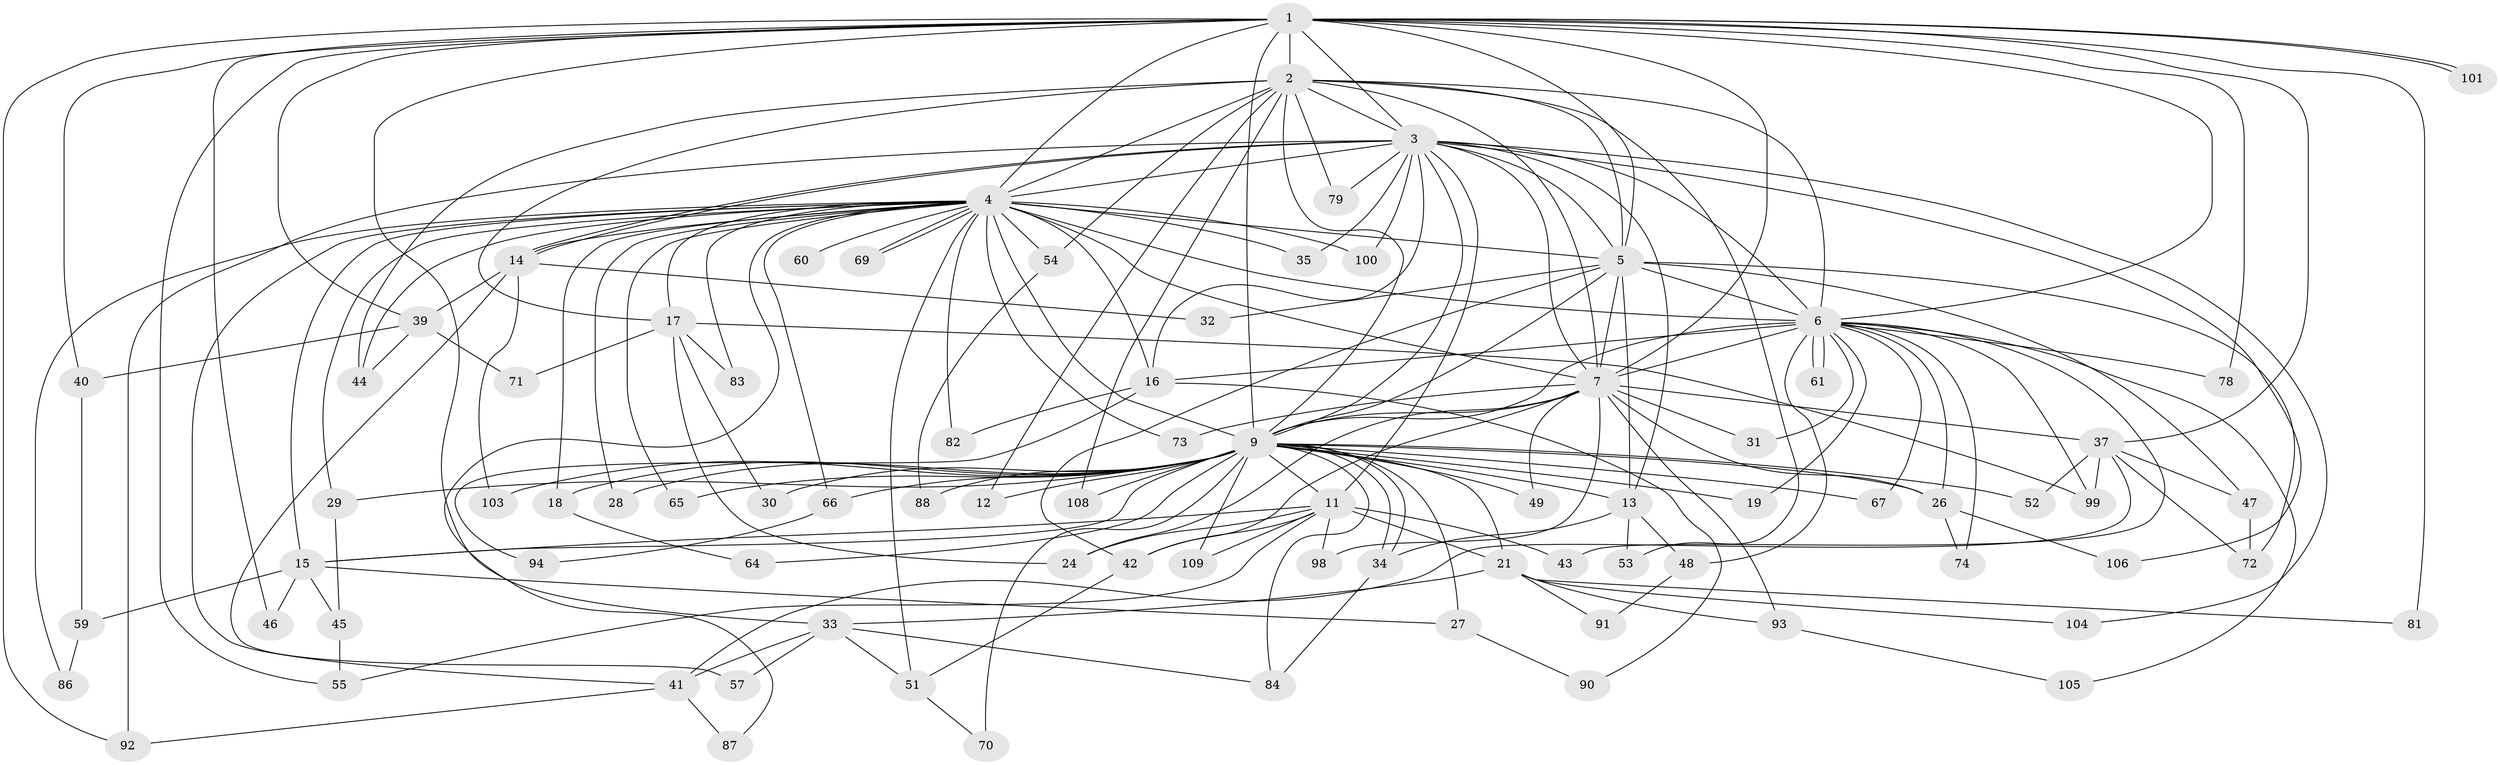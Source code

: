 // original degree distribution, {22: 0.009174311926605505, 18: 0.01834862385321101, 21: 0.009174311926605505, 26: 0.009174311926605505, 14: 0.009174311926605505, 23: 0.01834862385321101, 16: 0.009174311926605505, 24: 0.009174311926605505, 11: 0.009174311926605505, 2: 0.5412844036697247, 3: 0.21100917431192662, 5: 0.045871559633027525, 4: 0.05504587155963303, 6: 0.01834862385321101, 7: 0.01834862385321101, 8: 0.009174311926605505}
// Generated by graph-tools (version 1.1) at 2025/11/02/27/25 16:11:07]
// undirected, 84 vertices, 195 edges
graph export_dot {
graph [start="1"]
  node [color=gray90,style=filled];
  1 [super="+25"];
  2 [super="+77"];
  3 [super="+68"];
  4 [super="+8"];
  5 [super="+63"];
  6 [super="+62"];
  7 [super="+75"];
  9 [super="+10"];
  11 [super="+38"];
  12;
  13 [super="+20"];
  14 [super="+23"];
  15 [super="+22"];
  16 [super="+96"];
  17 [super="+102"];
  18;
  19;
  21 [super="+36"];
  24 [super="+89"];
  26 [super="+56"];
  27;
  28;
  29;
  30;
  31;
  32;
  33 [super="+76"];
  34 [super="+58"];
  35;
  37 [super="+85"];
  39;
  40;
  41 [super="+97"];
  42;
  43;
  44;
  45;
  46 [super="+50"];
  47 [super="+80"];
  48;
  49;
  51;
  52;
  53;
  54;
  55 [super="+95"];
  57;
  59;
  60;
  61;
  64;
  65;
  66;
  67;
  69;
  70;
  71;
  72;
  73;
  74;
  78;
  79;
  81;
  82;
  83;
  84 [super="+107"];
  86;
  87;
  88;
  90;
  91;
  92;
  93;
  94;
  98;
  99;
  100;
  101;
  103;
  104;
  105;
  106;
  108;
  109;
  1 -- 2 [weight=2];
  1 -- 3 [weight=2];
  1 -- 4 [weight=2];
  1 -- 5;
  1 -- 6;
  1 -- 7;
  1 -- 9 [weight=2];
  1 -- 33;
  1 -- 37;
  1 -- 39;
  1 -- 40;
  1 -- 46 [weight=2];
  1 -- 78;
  1 -- 81;
  1 -- 92;
  1 -- 101;
  1 -- 101;
  1 -- 55;
  2 -- 3;
  2 -- 4 [weight=2];
  2 -- 5 [weight=2];
  2 -- 6;
  2 -- 7;
  2 -- 9 [weight=2];
  2 -- 12;
  2 -- 17;
  2 -- 53;
  2 -- 54;
  2 -- 79;
  2 -- 108;
  2 -- 44;
  3 -- 4 [weight=2];
  3 -- 5;
  3 -- 6;
  3 -- 7;
  3 -- 9 [weight=2];
  3 -- 11;
  3 -- 13;
  3 -- 14;
  3 -- 14;
  3 -- 35;
  3 -- 79;
  3 -- 92;
  3 -- 100;
  3 -- 104;
  3 -- 106;
  3 -- 16;
  4 -- 5 [weight=2];
  4 -- 6 [weight=2];
  4 -- 7 [weight=2];
  4 -- 9 [weight=4];
  4 -- 15;
  4 -- 16;
  4 -- 17;
  4 -- 18;
  4 -- 35;
  4 -- 54;
  4 -- 60 [weight=2];
  4 -- 65;
  4 -- 66;
  4 -- 69;
  4 -- 69;
  4 -- 73;
  4 -- 82;
  4 -- 83;
  4 -- 86;
  4 -- 87;
  4 -- 28;
  4 -- 29;
  4 -- 100;
  4 -- 41;
  4 -- 44;
  4 -- 51;
  4 -- 14;
  5 -- 6;
  5 -- 7;
  5 -- 9 [weight=2];
  5 -- 13;
  5 -- 32;
  5 -- 42;
  5 -- 47;
  5 -- 72;
  6 -- 7;
  6 -- 9 [weight=3];
  6 -- 16;
  6 -- 19;
  6 -- 26;
  6 -- 31;
  6 -- 43;
  6 -- 48;
  6 -- 61;
  6 -- 61;
  6 -- 67;
  6 -- 74;
  6 -- 78;
  6 -- 99;
  6 -- 105;
  7 -- 9 [weight=2];
  7 -- 24;
  7 -- 26;
  7 -- 31;
  7 -- 37;
  7 -- 49;
  7 -- 73;
  7 -- 93;
  7 -- 98;
  7 -- 42;
  9 -- 11 [weight=2];
  9 -- 15;
  9 -- 18;
  9 -- 19;
  9 -- 21 [weight=2];
  9 -- 27;
  9 -- 29;
  9 -- 34;
  9 -- 34;
  9 -- 52;
  9 -- 64;
  9 -- 70;
  9 -- 88;
  9 -- 103;
  9 -- 108;
  9 -- 65;
  9 -- 66;
  9 -- 67;
  9 -- 12;
  9 -- 84;
  9 -- 26;
  9 -- 28;
  9 -- 30;
  9 -- 109;
  9 -- 49;
  9 -- 13;
  11 -- 42;
  11 -- 43;
  11 -- 55;
  11 -- 98;
  11 -- 109;
  11 -- 21;
  11 -- 24;
  11 -- 15;
  13 -- 48;
  13 -- 53;
  13 -- 34;
  14 -- 32;
  14 -- 103;
  14 -- 57;
  14 -- 39;
  15 -- 46;
  15 -- 27;
  15 -- 59;
  15 -- 45;
  16 -- 82;
  16 -- 90;
  16 -- 94;
  17 -- 24;
  17 -- 30;
  17 -- 71;
  17 -- 83;
  17 -- 99;
  18 -- 64;
  21 -- 33;
  21 -- 81;
  21 -- 91;
  21 -- 93;
  21 -- 104;
  26 -- 74;
  26 -- 106;
  27 -- 90;
  29 -- 45;
  33 -- 41;
  33 -- 57;
  33 -- 84;
  33 -- 51;
  34 -- 84;
  37 -- 47;
  37 -- 52;
  37 -- 72;
  37 -- 99;
  37 -- 41;
  39 -- 40;
  39 -- 44;
  39 -- 71;
  40 -- 59;
  41 -- 87;
  41 -- 92;
  42 -- 51;
  45 -- 55;
  47 -- 72;
  48 -- 91;
  51 -- 70;
  54 -- 88;
  59 -- 86;
  66 -- 94;
  93 -- 105;
}

